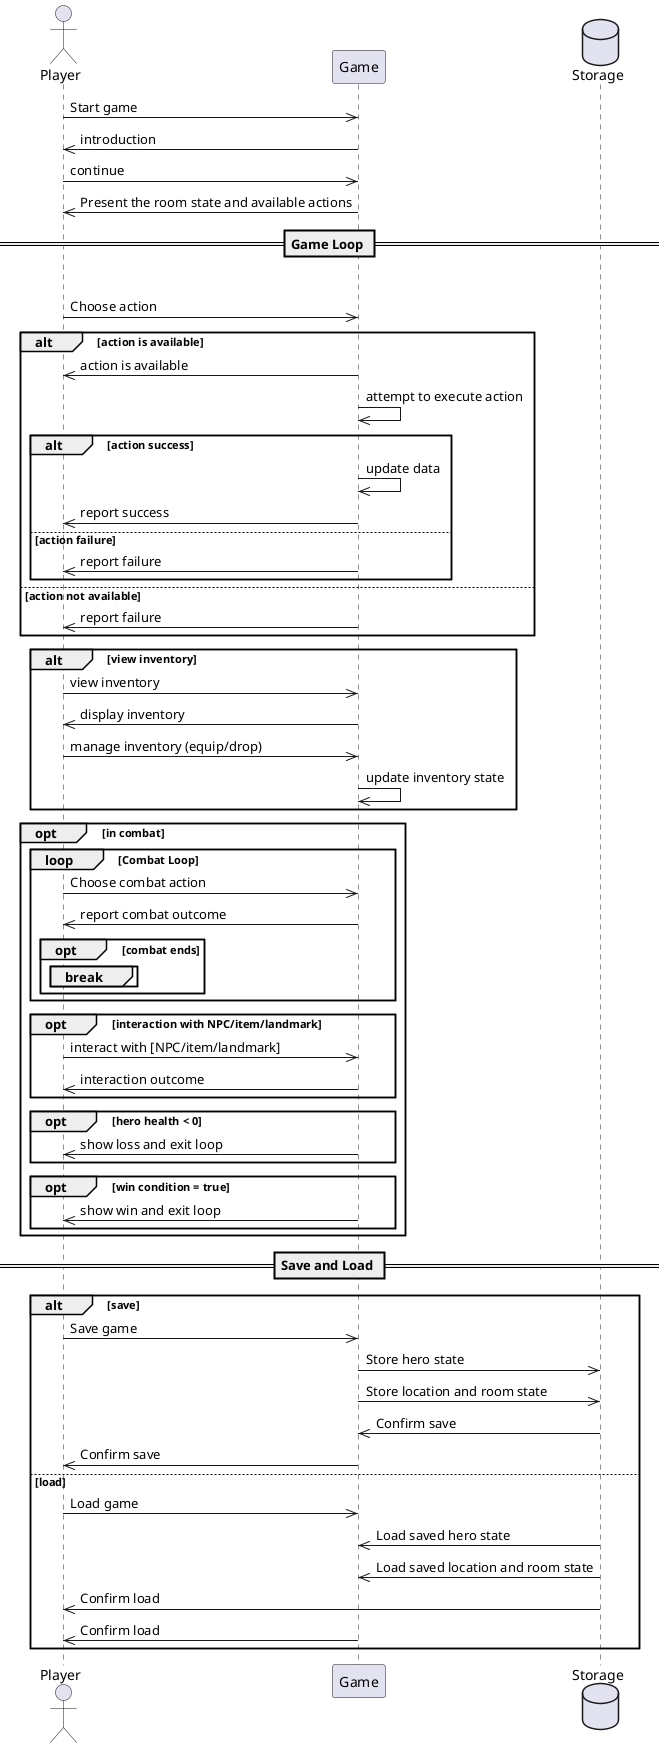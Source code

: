 @startuml System Sequence Diagram
actor User as "Player"
participant Game as "Game"
database Storage as "Storage"

User->>Game: Start game
Game->>User: introduction
User->>Game: continue
Game->>User: Present the room state and available actions

== Game Loop ==
loop Each Turn
    User->>Game: Choose action
    alt action is available
        Game->>User: action is available
        Game->>Game: attempt to execute action
        alt action success
            Game->>Game: update data
            Game->>User: report success
        else action failure
            Game->>User: report failure
        end
    else action not available
        Game->>User: report failure
    end
    
    alt view inventory
        User->>Game: view inventory
        Game->>User: display inventory
        User->>Game: manage inventory (equip/drop)
        Game->>Game: update inventory state
    end
    
    opt in combat
        loop Combat Loop
            User->>Game: Choose combat action
            Game->>User: report combat outcome
            opt combat ends
                break
            end
        end
    end
    
    opt interaction with NPC/item/landmark
        User->>Game: interact with [NPC/item/landmark]
        Game->>User: interaction outcome
    end
    
    opt hero health < 0
        Game->>User: show loss and exit loop
    end
    opt win condition = true
        Game->>User: show win and exit loop
    end
end

== Save and Load ==
alt save
    User->>Game: Save game
    Game->>Storage: Store hero state
    Game->>Storage: Store location and room state
    Storage->>Game: Confirm save
    Game->>User: Confirm save
else load
    User->>Game: Load game
    Storage->>Game: Load saved hero state
    Storage->>Game: Load saved location and room state
    Storage->>User: Confirm load
    Game->>User: Confirm load
end
@enduml
